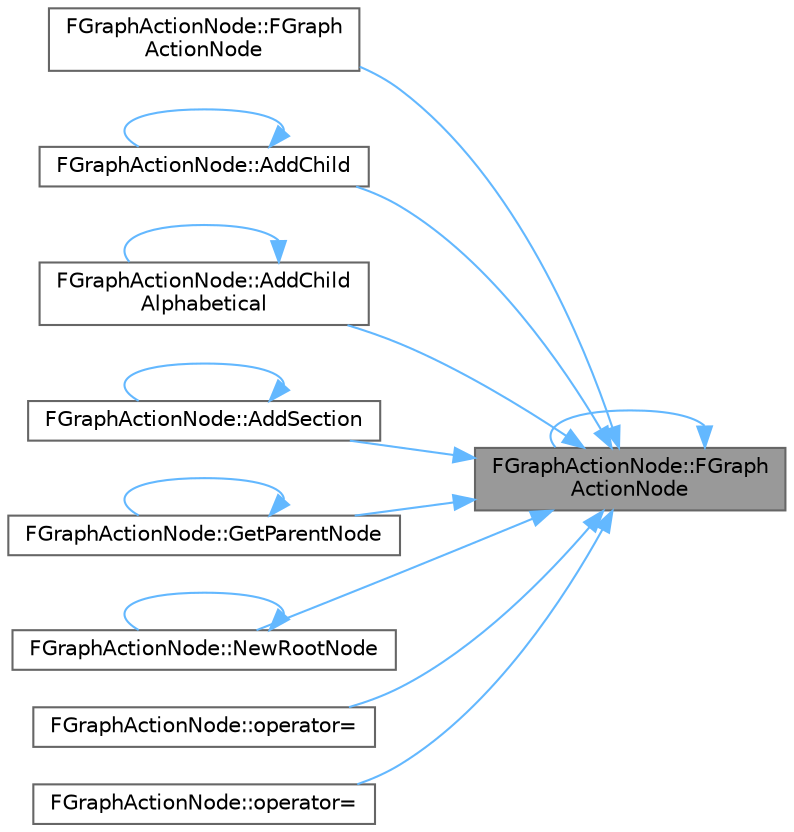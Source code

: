 digraph "FGraphActionNode::FGraphActionNode"
{
 // INTERACTIVE_SVG=YES
 // LATEX_PDF_SIZE
  bgcolor="transparent";
  edge [fontname=Helvetica,fontsize=10,labelfontname=Helvetica,labelfontsize=10];
  node [fontname=Helvetica,fontsize=10,shape=box,height=0.2,width=0.4];
  rankdir="RL";
  Node1 [id="Node000001",label="FGraphActionNode::FGraph\lActionNode",height=0.2,width=0.4,color="gray40", fillcolor="grey60", style="filled", fontcolor="black",tooltip=" "];
  Node1 -> Node1 [id="edge1_Node000001_Node000001",dir="back",color="steelblue1",style="solid",tooltip=" "];
  Node1 -> Node2 [id="edge2_Node000001_Node000002",dir="back",color="steelblue1",style="solid",tooltip=" "];
  Node2 [id="Node000002",label="FGraphActionNode::FGraph\lActionNode",height=0.2,width=0.4,color="grey40", fillcolor="white", style="filled",URL="$db/deb/structFGraphActionNode.html#ad26bd9aa320560dcda1c606bfd16515f",tooltip=" "];
  Node1 -> Node3 [id="edge3_Node000001_Node000003",dir="back",color="steelblue1",style="solid",tooltip=" "];
  Node3 [id="Node000003",label="FGraphActionNode::AddChild",height=0.2,width=0.4,color="grey40", fillcolor="white", style="filled",URL="$db/deb/structFGraphActionNode.html#a965712930f44f2ed7dd41565c6f52e44",tooltip="Inserts a new action node (and any accompanying category nodes) based off the provided Action."];
  Node3 -> Node3 [id="edge4_Node000003_Node000003",dir="back",color="steelblue1",style="solid",tooltip=" "];
  Node1 -> Node4 [id="edge5_Node000001_Node000004",dir="back",color="steelblue1",style="solid",tooltip=" "];
  Node4 [id="Node000004",label="FGraphActionNode::AddChild\lAlphabetical",height=0.2,width=0.4,color="grey40", fillcolor="white", style="filled",URL="$db/deb/structFGraphActionNode.html#a554b9fa81de173780ab165c3963e42d1",tooltip="Inserts a new action node (and any required category nodes) based off the provided Action."];
  Node4 -> Node4 [id="edge6_Node000004_Node000004",dir="back",color="steelblue1",style="solid",tooltip=" "];
  Node1 -> Node5 [id="edge7_Node000001_Node000005",dir="back",color="steelblue1",style="solid",tooltip=" "];
  Node5 [id="Node000005",label="FGraphActionNode::AddSection",height=0.2,width=0.4,color="grey40", fillcolor="white", style="filled",URL="$db/deb/structFGraphActionNode.html#a970ffd62789029a362578e615b2bb644",tooltip=" "];
  Node5 -> Node5 [id="edge8_Node000005_Node000005",dir="back",color="steelblue1",style="solid",tooltip=" "];
  Node1 -> Node6 [id="edge9_Node000001_Node000006",dir="back",color="steelblue1",style="solid",tooltip=" "];
  Node6 [id="Node000006",label="FGraphActionNode::GetParentNode",height=0.2,width=0.4,color="grey40", fillcolor="white", style="filled",URL="$db/deb/structFGraphActionNode.html#ad5661d6d9640147b0f2581099d66198a",tooltip="Returns a WeakPtr to the Parent Node."];
  Node6 -> Node6 [id="edge10_Node000006_Node000006",dir="back",color="steelblue1",style="solid",tooltip=" "];
  Node1 -> Node7 [id="edge11_Node000001_Node000007",dir="back",color="steelblue1",style="solid",tooltip=" "];
  Node7 [id="Node000007",label="FGraphActionNode::NewRootNode",height=0.2,width=0.4,color="grey40", fillcolor="white", style="filled",URL="$db/deb/structFGraphActionNode.html#a438d3c27545a254e45087d523a6cf095",tooltip="Static allocator for a new root node (so external users have a starting point to build graph action t..."];
  Node7 -> Node7 [id="edge12_Node000007_Node000007",dir="back",color="steelblue1",style="solid",tooltip=" "];
  Node1 -> Node8 [id="edge13_Node000001_Node000008",dir="back",color="steelblue1",style="solid",tooltip=" "];
  Node8 [id="Node000008",label="FGraphActionNode::operator=",height=0.2,width=0.4,color="grey40", fillcolor="white", style="filled",URL="$db/deb/structFGraphActionNode.html#a1b6369c547a3d28bce2734eebf90e29f",tooltip=" "];
  Node1 -> Node9 [id="edge14_Node000001_Node000009",dir="back",color="steelblue1",style="solid",tooltip=" "];
  Node9 [id="Node000009",label="FGraphActionNode::operator=",height=0.2,width=0.4,color="grey40", fillcolor="white", style="filled",URL="$db/deb/structFGraphActionNode.html#ad642f9949bb2002ccad5ce578b80114d",tooltip=" "];
}
